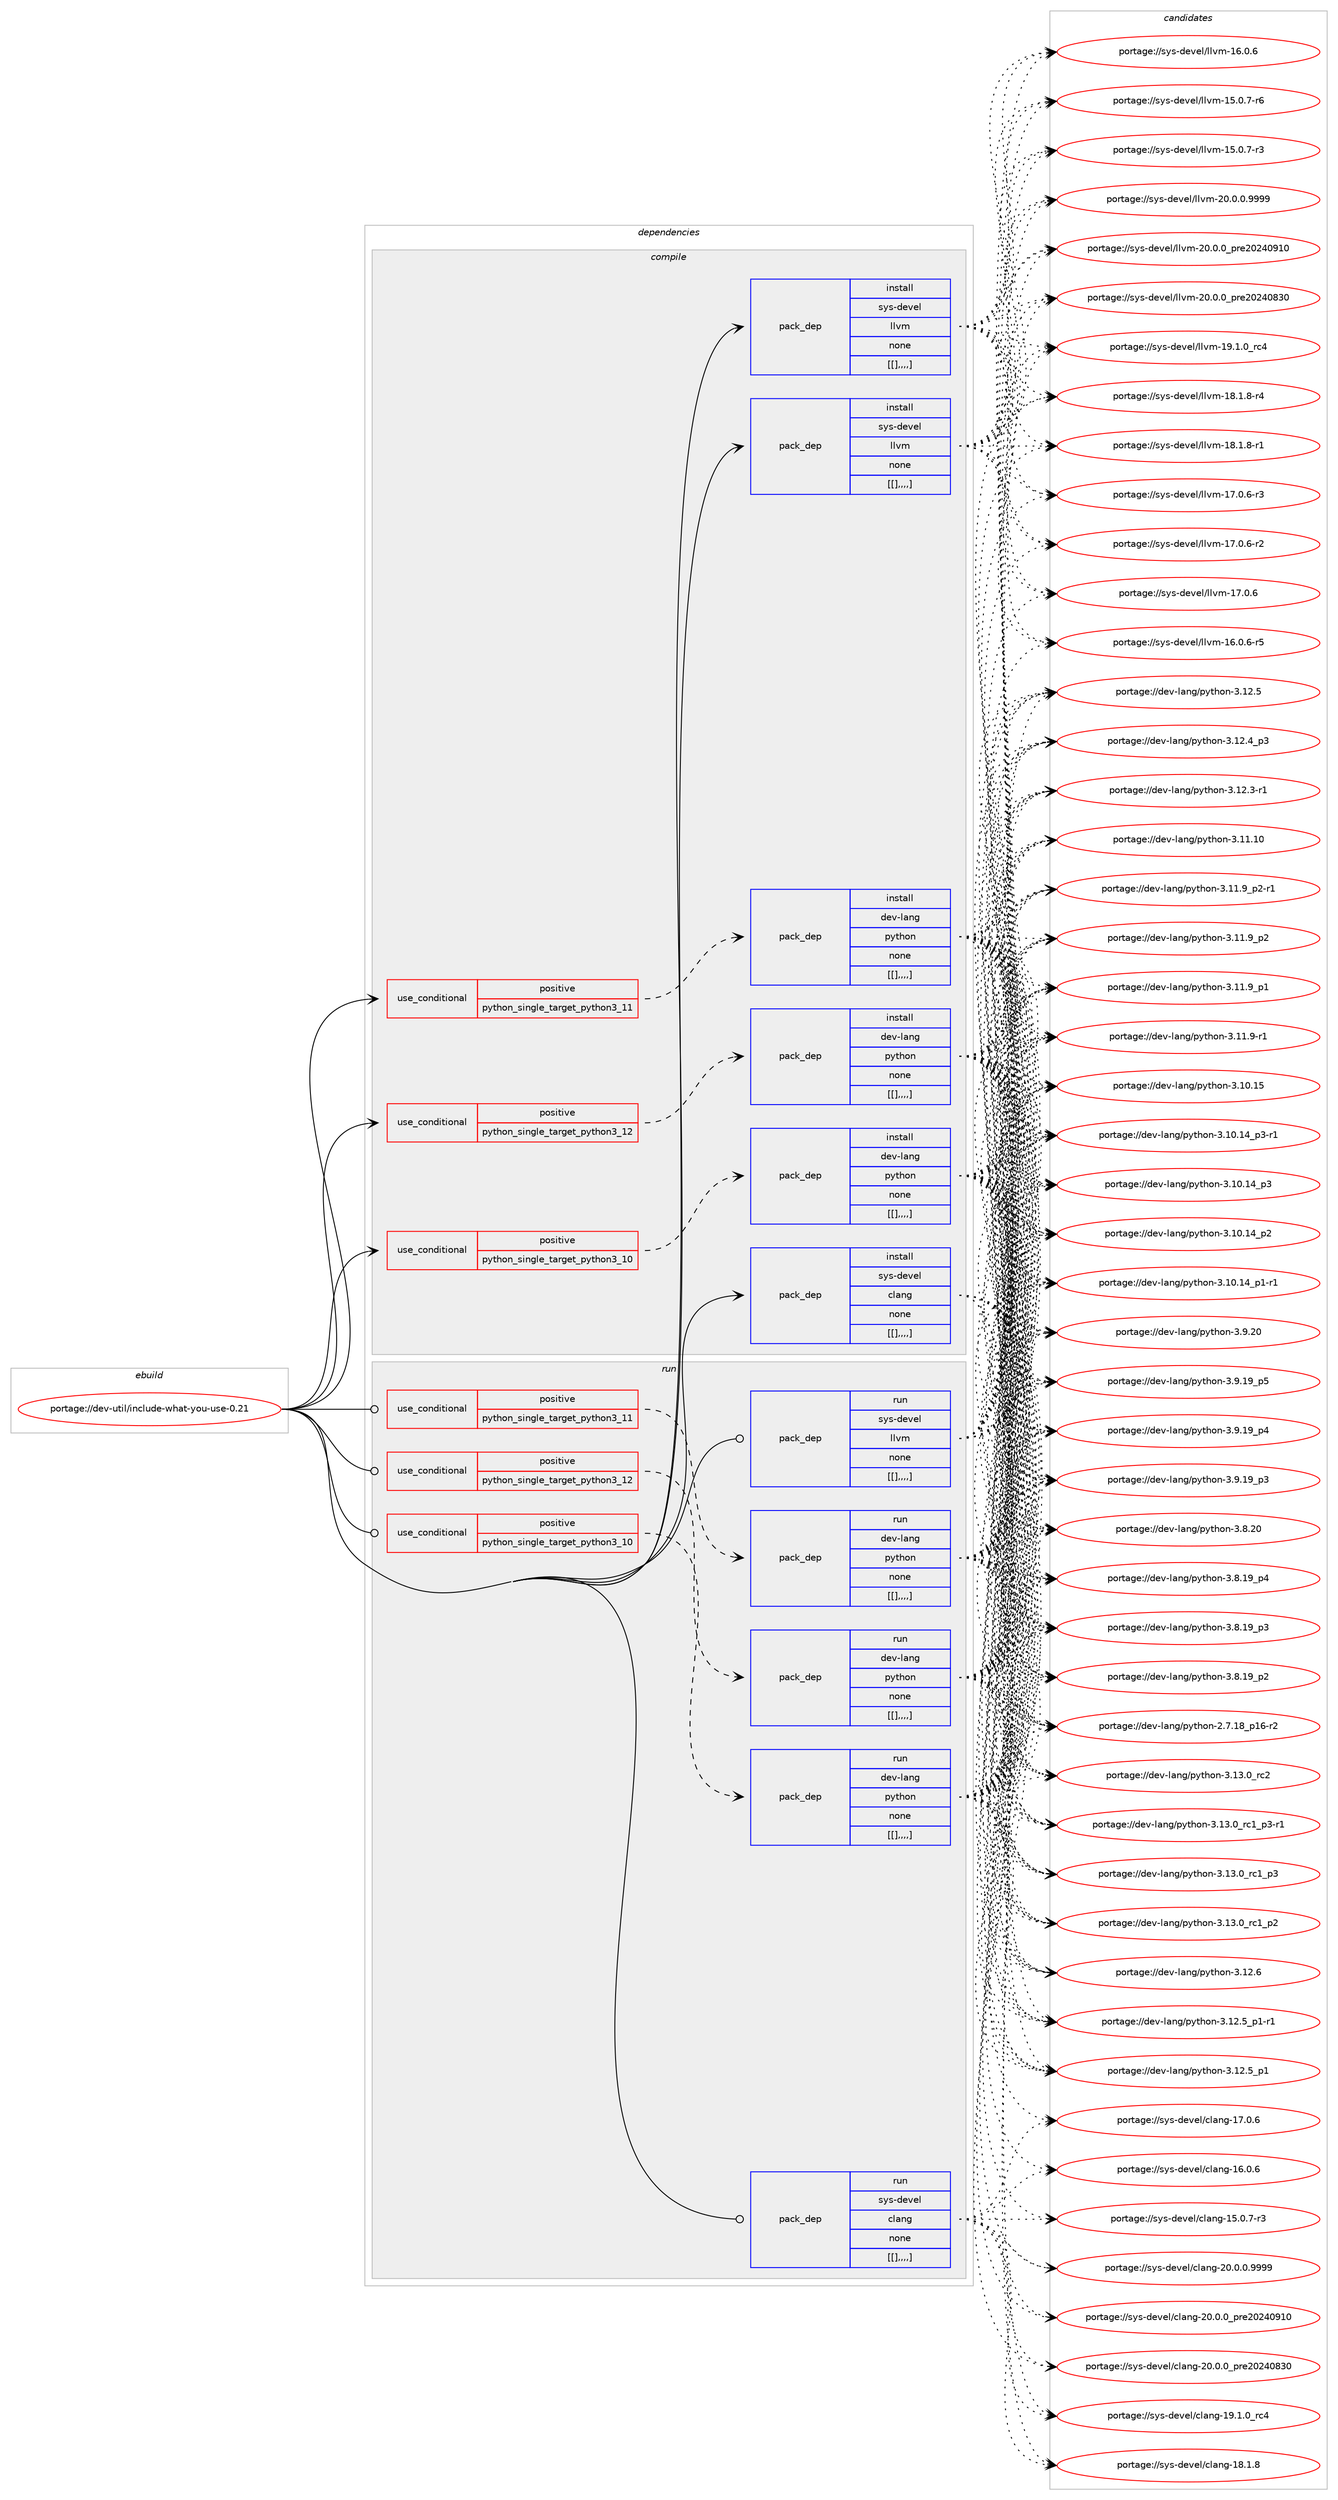 digraph prolog {

# *************
# Graph options
# *************

newrank=true;
concentrate=true;
compound=true;
graph [rankdir=LR,fontname=Helvetica,fontsize=10,ranksep=1.5];#, ranksep=2.5, nodesep=0.2];
edge  [arrowhead=vee];
node  [fontname=Helvetica,fontsize=10];

# **********
# The ebuild
# **********

subgraph cluster_leftcol {
color=gray;
label=<<i>ebuild</i>>;
id [label="portage://dev-util/include-what-you-use-0.21", color=red, width=4, href="../dev-util/include-what-you-use-0.21.svg"];
}

# ****************
# The dependencies
# ****************

subgraph cluster_midcol {
color=gray;
label=<<i>dependencies</i>>;
subgraph cluster_compile {
fillcolor="#eeeeee";
style=filled;
label=<<i>compile</i>>;
subgraph cond62517 {
dependency219277 [label=<<TABLE BORDER="0" CELLBORDER="1" CELLSPACING="0" CELLPADDING="4"><TR><TD ROWSPAN="3" CELLPADDING="10">use_conditional</TD></TR><TR><TD>positive</TD></TR><TR><TD>python_single_target_python3_10</TD></TR></TABLE>>, shape=none, color=red];
subgraph pack155352 {
dependency219278 [label=<<TABLE BORDER="0" CELLBORDER="1" CELLSPACING="0" CELLPADDING="4" WIDTH="220"><TR><TD ROWSPAN="6" CELLPADDING="30">pack_dep</TD></TR><TR><TD WIDTH="110">install</TD></TR><TR><TD>dev-lang</TD></TR><TR><TD>python</TD></TR><TR><TD>none</TD></TR><TR><TD>[[],,,,]</TD></TR></TABLE>>, shape=none, color=blue];
}
dependency219277:e -> dependency219278:w [weight=20,style="dashed",arrowhead="vee"];
}
id:e -> dependency219277:w [weight=20,style="solid",arrowhead="vee"];
subgraph cond62518 {
dependency219279 [label=<<TABLE BORDER="0" CELLBORDER="1" CELLSPACING="0" CELLPADDING="4"><TR><TD ROWSPAN="3" CELLPADDING="10">use_conditional</TD></TR><TR><TD>positive</TD></TR><TR><TD>python_single_target_python3_11</TD></TR></TABLE>>, shape=none, color=red];
subgraph pack155353 {
dependency219280 [label=<<TABLE BORDER="0" CELLBORDER="1" CELLSPACING="0" CELLPADDING="4" WIDTH="220"><TR><TD ROWSPAN="6" CELLPADDING="30">pack_dep</TD></TR><TR><TD WIDTH="110">install</TD></TR><TR><TD>dev-lang</TD></TR><TR><TD>python</TD></TR><TR><TD>none</TD></TR><TR><TD>[[],,,,]</TD></TR></TABLE>>, shape=none, color=blue];
}
dependency219279:e -> dependency219280:w [weight=20,style="dashed",arrowhead="vee"];
}
id:e -> dependency219279:w [weight=20,style="solid",arrowhead="vee"];
subgraph cond62519 {
dependency219281 [label=<<TABLE BORDER="0" CELLBORDER="1" CELLSPACING="0" CELLPADDING="4"><TR><TD ROWSPAN="3" CELLPADDING="10">use_conditional</TD></TR><TR><TD>positive</TD></TR><TR><TD>python_single_target_python3_12</TD></TR></TABLE>>, shape=none, color=red];
subgraph pack155354 {
dependency219282 [label=<<TABLE BORDER="0" CELLBORDER="1" CELLSPACING="0" CELLPADDING="4" WIDTH="220"><TR><TD ROWSPAN="6" CELLPADDING="30">pack_dep</TD></TR><TR><TD WIDTH="110">install</TD></TR><TR><TD>dev-lang</TD></TR><TR><TD>python</TD></TR><TR><TD>none</TD></TR><TR><TD>[[],,,,]</TD></TR></TABLE>>, shape=none, color=blue];
}
dependency219281:e -> dependency219282:w [weight=20,style="dashed",arrowhead="vee"];
}
id:e -> dependency219281:w [weight=20,style="solid",arrowhead="vee"];
subgraph pack155355 {
dependency219283 [label=<<TABLE BORDER="0" CELLBORDER="1" CELLSPACING="0" CELLPADDING="4" WIDTH="220"><TR><TD ROWSPAN="6" CELLPADDING="30">pack_dep</TD></TR><TR><TD WIDTH="110">install</TD></TR><TR><TD>sys-devel</TD></TR><TR><TD>clang</TD></TR><TR><TD>none</TD></TR><TR><TD>[[],,,,]</TD></TR></TABLE>>, shape=none, color=blue];
}
id:e -> dependency219283:w [weight=20,style="solid",arrowhead="vee"];
subgraph pack155356 {
dependency219284 [label=<<TABLE BORDER="0" CELLBORDER="1" CELLSPACING="0" CELLPADDING="4" WIDTH="220"><TR><TD ROWSPAN="6" CELLPADDING="30">pack_dep</TD></TR><TR><TD WIDTH="110">install</TD></TR><TR><TD>sys-devel</TD></TR><TR><TD>llvm</TD></TR><TR><TD>none</TD></TR><TR><TD>[[],,,,]</TD></TR></TABLE>>, shape=none, color=blue];
}
id:e -> dependency219284:w [weight=20,style="solid",arrowhead="vee"];
subgraph pack155357 {
dependency219285 [label=<<TABLE BORDER="0" CELLBORDER="1" CELLSPACING="0" CELLPADDING="4" WIDTH="220"><TR><TD ROWSPAN="6" CELLPADDING="30">pack_dep</TD></TR><TR><TD WIDTH="110">install</TD></TR><TR><TD>sys-devel</TD></TR><TR><TD>llvm</TD></TR><TR><TD>none</TD></TR><TR><TD>[[],,,,]</TD></TR></TABLE>>, shape=none, color=blue];
}
id:e -> dependency219285:w [weight=20,style="solid",arrowhead="vee"];
}
subgraph cluster_compileandrun {
fillcolor="#eeeeee";
style=filled;
label=<<i>compile and run</i>>;
}
subgraph cluster_run {
fillcolor="#eeeeee";
style=filled;
label=<<i>run</i>>;
subgraph cond62520 {
dependency219286 [label=<<TABLE BORDER="0" CELLBORDER="1" CELLSPACING="0" CELLPADDING="4"><TR><TD ROWSPAN="3" CELLPADDING="10">use_conditional</TD></TR><TR><TD>positive</TD></TR><TR><TD>python_single_target_python3_10</TD></TR></TABLE>>, shape=none, color=red];
subgraph pack155358 {
dependency219287 [label=<<TABLE BORDER="0" CELLBORDER="1" CELLSPACING="0" CELLPADDING="4" WIDTH="220"><TR><TD ROWSPAN="6" CELLPADDING="30">pack_dep</TD></TR><TR><TD WIDTH="110">run</TD></TR><TR><TD>dev-lang</TD></TR><TR><TD>python</TD></TR><TR><TD>none</TD></TR><TR><TD>[[],,,,]</TD></TR></TABLE>>, shape=none, color=blue];
}
dependency219286:e -> dependency219287:w [weight=20,style="dashed",arrowhead="vee"];
}
id:e -> dependency219286:w [weight=20,style="solid",arrowhead="odot"];
subgraph cond62521 {
dependency219288 [label=<<TABLE BORDER="0" CELLBORDER="1" CELLSPACING="0" CELLPADDING="4"><TR><TD ROWSPAN="3" CELLPADDING="10">use_conditional</TD></TR><TR><TD>positive</TD></TR><TR><TD>python_single_target_python3_11</TD></TR></TABLE>>, shape=none, color=red];
subgraph pack155359 {
dependency219289 [label=<<TABLE BORDER="0" CELLBORDER="1" CELLSPACING="0" CELLPADDING="4" WIDTH="220"><TR><TD ROWSPAN="6" CELLPADDING="30">pack_dep</TD></TR><TR><TD WIDTH="110">run</TD></TR><TR><TD>dev-lang</TD></TR><TR><TD>python</TD></TR><TR><TD>none</TD></TR><TR><TD>[[],,,,]</TD></TR></TABLE>>, shape=none, color=blue];
}
dependency219288:e -> dependency219289:w [weight=20,style="dashed",arrowhead="vee"];
}
id:e -> dependency219288:w [weight=20,style="solid",arrowhead="odot"];
subgraph cond62522 {
dependency219290 [label=<<TABLE BORDER="0" CELLBORDER="1" CELLSPACING="0" CELLPADDING="4"><TR><TD ROWSPAN="3" CELLPADDING="10">use_conditional</TD></TR><TR><TD>positive</TD></TR><TR><TD>python_single_target_python3_12</TD></TR></TABLE>>, shape=none, color=red];
subgraph pack155360 {
dependency219291 [label=<<TABLE BORDER="0" CELLBORDER="1" CELLSPACING="0" CELLPADDING="4" WIDTH="220"><TR><TD ROWSPAN="6" CELLPADDING="30">pack_dep</TD></TR><TR><TD WIDTH="110">run</TD></TR><TR><TD>dev-lang</TD></TR><TR><TD>python</TD></TR><TR><TD>none</TD></TR><TR><TD>[[],,,,]</TD></TR></TABLE>>, shape=none, color=blue];
}
dependency219290:e -> dependency219291:w [weight=20,style="dashed",arrowhead="vee"];
}
id:e -> dependency219290:w [weight=20,style="solid",arrowhead="odot"];
subgraph pack155361 {
dependency219292 [label=<<TABLE BORDER="0" CELLBORDER="1" CELLSPACING="0" CELLPADDING="4" WIDTH="220"><TR><TD ROWSPAN="6" CELLPADDING="30">pack_dep</TD></TR><TR><TD WIDTH="110">run</TD></TR><TR><TD>sys-devel</TD></TR><TR><TD>clang</TD></TR><TR><TD>none</TD></TR><TR><TD>[[],,,,]</TD></TR></TABLE>>, shape=none, color=blue];
}
id:e -> dependency219292:w [weight=20,style="solid",arrowhead="odot"];
subgraph pack155362 {
dependency219293 [label=<<TABLE BORDER="0" CELLBORDER="1" CELLSPACING="0" CELLPADDING="4" WIDTH="220"><TR><TD ROWSPAN="6" CELLPADDING="30">pack_dep</TD></TR><TR><TD WIDTH="110">run</TD></TR><TR><TD>sys-devel</TD></TR><TR><TD>llvm</TD></TR><TR><TD>none</TD></TR><TR><TD>[[],,,,]</TD></TR></TABLE>>, shape=none, color=blue];
}
id:e -> dependency219293:w [weight=20,style="solid",arrowhead="odot"];
}
}

# **************
# The candidates
# **************

subgraph cluster_choices {
rank=same;
color=gray;
label=<<i>candidates</i>>;

subgraph choice155352 {
color=black;
nodesep=1;
choice10010111845108971101034711212111610411111045514649514648951149950 [label="portage://dev-lang/python-3.13.0_rc2", color=red, width=4,href="../dev-lang/python-3.13.0_rc2.svg"];
choice1001011184510897110103471121211161041111104551464951464895114994995112514511449 [label="portage://dev-lang/python-3.13.0_rc1_p3-r1", color=red, width=4,href="../dev-lang/python-3.13.0_rc1_p3-r1.svg"];
choice100101118451089711010347112121116104111110455146495146489511499499511251 [label="portage://dev-lang/python-3.13.0_rc1_p3", color=red, width=4,href="../dev-lang/python-3.13.0_rc1_p3.svg"];
choice100101118451089711010347112121116104111110455146495146489511499499511250 [label="portage://dev-lang/python-3.13.0_rc1_p2", color=red, width=4,href="../dev-lang/python-3.13.0_rc1_p2.svg"];
choice10010111845108971101034711212111610411111045514649504654 [label="portage://dev-lang/python-3.12.6", color=red, width=4,href="../dev-lang/python-3.12.6.svg"];
choice1001011184510897110103471121211161041111104551464950465395112494511449 [label="portage://dev-lang/python-3.12.5_p1-r1", color=red, width=4,href="../dev-lang/python-3.12.5_p1-r1.svg"];
choice100101118451089711010347112121116104111110455146495046539511249 [label="portage://dev-lang/python-3.12.5_p1", color=red, width=4,href="../dev-lang/python-3.12.5_p1.svg"];
choice10010111845108971101034711212111610411111045514649504653 [label="portage://dev-lang/python-3.12.5", color=red, width=4,href="../dev-lang/python-3.12.5.svg"];
choice100101118451089711010347112121116104111110455146495046529511251 [label="portage://dev-lang/python-3.12.4_p3", color=red, width=4,href="../dev-lang/python-3.12.4_p3.svg"];
choice100101118451089711010347112121116104111110455146495046514511449 [label="portage://dev-lang/python-3.12.3-r1", color=red, width=4,href="../dev-lang/python-3.12.3-r1.svg"];
choice1001011184510897110103471121211161041111104551464949464948 [label="portage://dev-lang/python-3.11.10", color=red, width=4,href="../dev-lang/python-3.11.10.svg"];
choice1001011184510897110103471121211161041111104551464949465795112504511449 [label="portage://dev-lang/python-3.11.9_p2-r1", color=red, width=4,href="../dev-lang/python-3.11.9_p2-r1.svg"];
choice100101118451089711010347112121116104111110455146494946579511250 [label="portage://dev-lang/python-3.11.9_p2", color=red, width=4,href="../dev-lang/python-3.11.9_p2.svg"];
choice100101118451089711010347112121116104111110455146494946579511249 [label="portage://dev-lang/python-3.11.9_p1", color=red, width=4,href="../dev-lang/python-3.11.9_p1.svg"];
choice100101118451089711010347112121116104111110455146494946574511449 [label="portage://dev-lang/python-3.11.9-r1", color=red, width=4,href="../dev-lang/python-3.11.9-r1.svg"];
choice1001011184510897110103471121211161041111104551464948464953 [label="portage://dev-lang/python-3.10.15", color=red, width=4,href="../dev-lang/python-3.10.15.svg"];
choice100101118451089711010347112121116104111110455146494846495295112514511449 [label="portage://dev-lang/python-3.10.14_p3-r1", color=red, width=4,href="../dev-lang/python-3.10.14_p3-r1.svg"];
choice10010111845108971101034711212111610411111045514649484649529511251 [label="portage://dev-lang/python-3.10.14_p3", color=red, width=4,href="../dev-lang/python-3.10.14_p3.svg"];
choice10010111845108971101034711212111610411111045514649484649529511250 [label="portage://dev-lang/python-3.10.14_p2", color=red, width=4,href="../dev-lang/python-3.10.14_p2.svg"];
choice100101118451089711010347112121116104111110455146494846495295112494511449 [label="portage://dev-lang/python-3.10.14_p1-r1", color=red, width=4,href="../dev-lang/python-3.10.14_p1-r1.svg"];
choice10010111845108971101034711212111610411111045514657465048 [label="portage://dev-lang/python-3.9.20", color=red, width=4,href="../dev-lang/python-3.9.20.svg"];
choice100101118451089711010347112121116104111110455146574649579511253 [label="portage://dev-lang/python-3.9.19_p5", color=red, width=4,href="../dev-lang/python-3.9.19_p5.svg"];
choice100101118451089711010347112121116104111110455146574649579511252 [label="portage://dev-lang/python-3.9.19_p4", color=red, width=4,href="../dev-lang/python-3.9.19_p4.svg"];
choice100101118451089711010347112121116104111110455146574649579511251 [label="portage://dev-lang/python-3.9.19_p3", color=red, width=4,href="../dev-lang/python-3.9.19_p3.svg"];
choice10010111845108971101034711212111610411111045514656465048 [label="portage://dev-lang/python-3.8.20", color=red, width=4,href="../dev-lang/python-3.8.20.svg"];
choice100101118451089711010347112121116104111110455146564649579511252 [label="portage://dev-lang/python-3.8.19_p4", color=red, width=4,href="../dev-lang/python-3.8.19_p4.svg"];
choice100101118451089711010347112121116104111110455146564649579511251 [label="portage://dev-lang/python-3.8.19_p3", color=red, width=4,href="../dev-lang/python-3.8.19_p3.svg"];
choice100101118451089711010347112121116104111110455146564649579511250 [label="portage://dev-lang/python-3.8.19_p2", color=red, width=4,href="../dev-lang/python-3.8.19_p2.svg"];
choice100101118451089711010347112121116104111110455046554649569511249544511450 [label="portage://dev-lang/python-2.7.18_p16-r2", color=red, width=4,href="../dev-lang/python-2.7.18_p16-r2.svg"];
dependency219278:e -> choice10010111845108971101034711212111610411111045514649514648951149950:w [style=dotted,weight="100"];
dependency219278:e -> choice1001011184510897110103471121211161041111104551464951464895114994995112514511449:w [style=dotted,weight="100"];
dependency219278:e -> choice100101118451089711010347112121116104111110455146495146489511499499511251:w [style=dotted,weight="100"];
dependency219278:e -> choice100101118451089711010347112121116104111110455146495146489511499499511250:w [style=dotted,weight="100"];
dependency219278:e -> choice10010111845108971101034711212111610411111045514649504654:w [style=dotted,weight="100"];
dependency219278:e -> choice1001011184510897110103471121211161041111104551464950465395112494511449:w [style=dotted,weight="100"];
dependency219278:e -> choice100101118451089711010347112121116104111110455146495046539511249:w [style=dotted,weight="100"];
dependency219278:e -> choice10010111845108971101034711212111610411111045514649504653:w [style=dotted,weight="100"];
dependency219278:e -> choice100101118451089711010347112121116104111110455146495046529511251:w [style=dotted,weight="100"];
dependency219278:e -> choice100101118451089711010347112121116104111110455146495046514511449:w [style=dotted,weight="100"];
dependency219278:e -> choice1001011184510897110103471121211161041111104551464949464948:w [style=dotted,weight="100"];
dependency219278:e -> choice1001011184510897110103471121211161041111104551464949465795112504511449:w [style=dotted,weight="100"];
dependency219278:e -> choice100101118451089711010347112121116104111110455146494946579511250:w [style=dotted,weight="100"];
dependency219278:e -> choice100101118451089711010347112121116104111110455146494946579511249:w [style=dotted,weight="100"];
dependency219278:e -> choice100101118451089711010347112121116104111110455146494946574511449:w [style=dotted,weight="100"];
dependency219278:e -> choice1001011184510897110103471121211161041111104551464948464953:w [style=dotted,weight="100"];
dependency219278:e -> choice100101118451089711010347112121116104111110455146494846495295112514511449:w [style=dotted,weight="100"];
dependency219278:e -> choice10010111845108971101034711212111610411111045514649484649529511251:w [style=dotted,weight="100"];
dependency219278:e -> choice10010111845108971101034711212111610411111045514649484649529511250:w [style=dotted,weight="100"];
dependency219278:e -> choice100101118451089711010347112121116104111110455146494846495295112494511449:w [style=dotted,weight="100"];
dependency219278:e -> choice10010111845108971101034711212111610411111045514657465048:w [style=dotted,weight="100"];
dependency219278:e -> choice100101118451089711010347112121116104111110455146574649579511253:w [style=dotted,weight="100"];
dependency219278:e -> choice100101118451089711010347112121116104111110455146574649579511252:w [style=dotted,weight="100"];
dependency219278:e -> choice100101118451089711010347112121116104111110455146574649579511251:w [style=dotted,weight="100"];
dependency219278:e -> choice10010111845108971101034711212111610411111045514656465048:w [style=dotted,weight="100"];
dependency219278:e -> choice100101118451089711010347112121116104111110455146564649579511252:w [style=dotted,weight="100"];
dependency219278:e -> choice100101118451089711010347112121116104111110455146564649579511251:w [style=dotted,weight="100"];
dependency219278:e -> choice100101118451089711010347112121116104111110455146564649579511250:w [style=dotted,weight="100"];
dependency219278:e -> choice100101118451089711010347112121116104111110455046554649569511249544511450:w [style=dotted,weight="100"];
}
subgraph choice155353 {
color=black;
nodesep=1;
choice10010111845108971101034711212111610411111045514649514648951149950 [label="portage://dev-lang/python-3.13.0_rc2", color=red, width=4,href="../dev-lang/python-3.13.0_rc2.svg"];
choice1001011184510897110103471121211161041111104551464951464895114994995112514511449 [label="portage://dev-lang/python-3.13.0_rc1_p3-r1", color=red, width=4,href="../dev-lang/python-3.13.0_rc1_p3-r1.svg"];
choice100101118451089711010347112121116104111110455146495146489511499499511251 [label="portage://dev-lang/python-3.13.0_rc1_p3", color=red, width=4,href="../dev-lang/python-3.13.0_rc1_p3.svg"];
choice100101118451089711010347112121116104111110455146495146489511499499511250 [label="portage://dev-lang/python-3.13.0_rc1_p2", color=red, width=4,href="../dev-lang/python-3.13.0_rc1_p2.svg"];
choice10010111845108971101034711212111610411111045514649504654 [label="portage://dev-lang/python-3.12.6", color=red, width=4,href="../dev-lang/python-3.12.6.svg"];
choice1001011184510897110103471121211161041111104551464950465395112494511449 [label="portage://dev-lang/python-3.12.5_p1-r1", color=red, width=4,href="../dev-lang/python-3.12.5_p1-r1.svg"];
choice100101118451089711010347112121116104111110455146495046539511249 [label="portage://dev-lang/python-3.12.5_p1", color=red, width=4,href="../dev-lang/python-3.12.5_p1.svg"];
choice10010111845108971101034711212111610411111045514649504653 [label="portage://dev-lang/python-3.12.5", color=red, width=4,href="../dev-lang/python-3.12.5.svg"];
choice100101118451089711010347112121116104111110455146495046529511251 [label="portage://dev-lang/python-3.12.4_p3", color=red, width=4,href="../dev-lang/python-3.12.4_p3.svg"];
choice100101118451089711010347112121116104111110455146495046514511449 [label="portage://dev-lang/python-3.12.3-r1", color=red, width=4,href="../dev-lang/python-3.12.3-r1.svg"];
choice1001011184510897110103471121211161041111104551464949464948 [label="portage://dev-lang/python-3.11.10", color=red, width=4,href="../dev-lang/python-3.11.10.svg"];
choice1001011184510897110103471121211161041111104551464949465795112504511449 [label="portage://dev-lang/python-3.11.9_p2-r1", color=red, width=4,href="../dev-lang/python-3.11.9_p2-r1.svg"];
choice100101118451089711010347112121116104111110455146494946579511250 [label="portage://dev-lang/python-3.11.9_p2", color=red, width=4,href="../dev-lang/python-3.11.9_p2.svg"];
choice100101118451089711010347112121116104111110455146494946579511249 [label="portage://dev-lang/python-3.11.9_p1", color=red, width=4,href="../dev-lang/python-3.11.9_p1.svg"];
choice100101118451089711010347112121116104111110455146494946574511449 [label="portage://dev-lang/python-3.11.9-r1", color=red, width=4,href="../dev-lang/python-3.11.9-r1.svg"];
choice1001011184510897110103471121211161041111104551464948464953 [label="portage://dev-lang/python-3.10.15", color=red, width=4,href="../dev-lang/python-3.10.15.svg"];
choice100101118451089711010347112121116104111110455146494846495295112514511449 [label="portage://dev-lang/python-3.10.14_p3-r1", color=red, width=4,href="../dev-lang/python-3.10.14_p3-r1.svg"];
choice10010111845108971101034711212111610411111045514649484649529511251 [label="portage://dev-lang/python-3.10.14_p3", color=red, width=4,href="../dev-lang/python-3.10.14_p3.svg"];
choice10010111845108971101034711212111610411111045514649484649529511250 [label="portage://dev-lang/python-3.10.14_p2", color=red, width=4,href="../dev-lang/python-3.10.14_p2.svg"];
choice100101118451089711010347112121116104111110455146494846495295112494511449 [label="portage://dev-lang/python-3.10.14_p1-r1", color=red, width=4,href="../dev-lang/python-3.10.14_p1-r1.svg"];
choice10010111845108971101034711212111610411111045514657465048 [label="portage://dev-lang/python-3.9.20", color=red, width=4,href="../dev-lang/python-3.9.20.svg"];
choice100101118451089711010347112121116104111110455146574649579511253 [label="portage://dev-lang/python-3.9.19_p5", color=red, width=4,href="../dev-lang/python-3.9.19_p5.svg"];
choice100101118451089711010347112121116104111110455146574649579511252 [label="portage://dev-lang/python-3.9.19_p4", color=red, width=4,href="../dev-lang/python-3.9.19_p4.svg"];
choice100101118451089711010347112121116104111110455146574649579511251 [label="portage://dev-lang/python-3.9.19_p3", color=red, width=4,href="../dev-lang/python-3.9.19_p3.svg"];
choice10010111845108971101034711212111610411111045514656465048 [label="portage://dev-lang/python-3.8.20", color=red, width=4,href="../dev-lang/python-3.8.20.svg"];
choice100101118451089711010347112121116104111110455146564649579511252 [label="portage://dev-lang/python-3.8.19_p4", color=red, width=4,href="../dev-lang/python-3.8.19_p4.svg"];
choice100101118451089711010347112121116104111110455146564649579511251 [label="portage://dev-lang/python-3.8.19_p3", color=red, width=4,href="../dev-lang/python-3.8.19_p3.svg"];
choice100101118451089711010347112121116104111110455146564649579511250 [label="portage://dev-lang/python-3.8.19_p2", color=red, width=4,href="../dev-lang/python-3.8.19_p2.svg"];
choice100101118451089711010347112121116104111110455046554649569511249544511450 [label="portage://dev-lang/python-2.7.18_p16-r2", color=red, width=4,href="../dev-lang/python-2.7.18_p16-r2.svg"];
dependency219280:e -> choice10010111845108971101034711212111610411111045514649514648951149950:w [style=dotted,weight="100"];
dependency219280:e -> choice1001011184510897110103471121211161041111104551464951464895114994995112514511449:w [style=dotted,weight="100"];
dependency219280:e -> choice100101118451089711010347112121116104111110455146495146489511499499511251:w [style=dotted,weight="100"];
dependency219280:e -> choice100101118451089711010347112121116104111110455146495146489511499499511250:w [style=dotted,weight="100"];
dependency219280:e -> choice10010111845108971101034711212111610411111045514649504654:w [style=dotted,weight="100"];
dependency219280:e -> choice1001011184510897110103471121211161041111104551464950465395112494511449:w [style=dotted,weight="100"];
dependency219280:e -> choice100101118451089711010347112121116104111110455146495046539511249:w [style=dotted,weight="100"];
dependency219280:e -> choice10010111845108971101034711212111610411111045514649504653:w [style=dotted,weight="100"];
dependency219280:e -> choice100101118451089711010347112121116104111110455146495046529511251:w [style=dotted,weight="100"];
dependency219280:e -> choice100101118451089711010347112121116104111110455146495046514511449:w [style=dotted,weight="100"];
dependency219280:e -> choice1001011184510897110103471121211161041111104551464949464948:w [style=dotted,weight="100"];
dependency219280:e -> choice1001011184510897110103471121211161041111104551464949465795112504511449:w [style=dotted,weight="100"];
dependency219280:e -> choice100101118451089711010347112121116104111110455146494946579511250:w [style=dotted,weight="100"];
dependency219280:e -> choice100101118451089711010347112121116104111110455146494946579511249:w [style=dotted,weight="100"];
dependency219280:e -> choice100101118451089711010347112121116104111110455146494946574511449:w [style=dotted,weight="100"];
dependency219280:e -> choice1001011184510897110103471121211161041111104551464948464953:w [style=dotted,weight="100"];
dependency219280:e -> choice100101118451089711010347112121116104111110455146494846495295112514511449:w [style=dotted,weight="100"];
dependency219280:e -> choice10010111845108971101034711212111610411111045514649484649529511251:w [style=dotted,weight="100"];
dependency219280:e -> choice10010111845108971101034711212111610411111045514649484649529511250:w [style=dotted,weight="100"];
dependency219280:e -> choice100101118451089711010347112121116104111110455146494846495295112494511449:w [style=dotted,weight="100"];
dependency219280:e -> choice10010111845108971101034711212111610411111045514657465048:w [style=dotted,weight="100"];
dependency219280:e -> choice100101118451089711010347112121116104111110455146574649579511253:w [style=dotted,weight="100"];
dependency219280:e -> choice100101118451089711010347112121116104111110455146574649579511252:w [style=dotted,weight="100"];
dependency219280:e -> choice100101118451089711010347112121116104111110455146574649579511251:w [style=dotted,weight="100"];
dependency219280:e -> choice10010111845108971101034711212111610411111045514656465048:w [style=dotted,weight="100"];
dependency219280:e -> choice100101118451089711010347112121116104111110455146564649579511252:w [style=dotted,weight="100"];
dependency219280:e -> choice100101118451089711010347112121116104111110455146564649579511251:w [style=dotted,weight="100"];
dependency219280:e -> choice100101118451089711010347112121116104111110455146564649579511250:w [style=dotted,weight="100"];
dependency219280:e -> choice100101118451089711010347112121116104111110455046554649569511249544511450:w [style=dotted,weight="100"];
}
subgraph choice155354 {
color=black;
nodesep=1;
choice10010111845108971101034711212111610411111045514649514648951149950 [label="portage://dev-lang/python-3.13.0_rc2", color=red, width=4,href="../dev-lang/python-3.13.0_rc2.svg"];
choice1001011184510897110103471121211161041111104551464951464895114994995112514511449 [label="portage://dev-lang/python-3.13.0_rc1_p3-r1", color=red, width=4,href="../dev-lang/python-3.13.0_rc1_p3-r1.svg"];
choice100101118451089711010347112121116104111110455146495146489511499499511251 [label="portage://dev-lang/python-3.13.0_rc1_p3", color=red, width=4,href="../dev-lang/python-3.13.0_rc1_p3.svg"];
choice100101118451089711010347112121116104111110455146495146489511499499511250 [label="portage://dev-lang/python-3.13.0_rc1_p2", color=red, width=4,href="../dev-lang/python-3.13.0_rc1_p2.svg"];
choice10010111845108971101034711212111610411111045514649504654 [label="portage://dev-lang/python-3.12.6", color=red, width=4,href="../dev-lang/python-3.12.6.svg"];
choice1001011184510897110103471121211161041111104551464950465395112494511449 [label="portage://dev-lang/python-3.12.5_p1-r1", color=red, width=4,href="../dev-lang/python-3.12.5_p1-r1.svg"];
choice100101118451089711010347112121116104111110455146495046539511249 [label="portage://dev-lang/python-3.12.5_p1", color=red, width=4,href="../dev-lang/python-3.12.5_p1.svg"];
choice10010111845108971101034711212111610411111045514649504653 [label="portage://dev-lang/python-3.12.5", color=red, width=4,href="../dev-lang/python-3.12.5.svg"];
choice100101118451089711010347112121116104111110455146495046529511251 [label="portage://dev-lang/python-3.12.4_p3", color=red, width=4,href="../dev-lang/python-3.12.4_p3.svg"];
choice100101118451089711010347112121116104111110455146495046514511449 [label="portage://dev-lang/python-3.12.3-r1", color=red, width=4,href="../dev-lang/python-3.12.3-r1.svg"];
choice1001011184510897110103471121211161041111104551464949464948 [label="portage://dev-lang/python-3.11.10", color=red, width=4,href="../dev-lang/python-3.11.10.svg"];
choice1001011184510897110103471121211161041111104551464949465795112504511449 [label="portage://dev-lang/python-3.11.9_p2-r1", color=red, width=4,href="../dev-lang/python-3.11.9_p2-r1.svg"];
choice100101118451089711010347112121116104111110455146494946579511250 [label="portage://dev-lang/python-3.11.9_p2", color=red, width=4,href="../dev-lang/python-3.11.9_p2.svg"];
choice100101118451089711010347112121116104111110455146494946579511249 [label="portage://dev-lang/python-3.11.9_p1", color=red, width=4,href="../dev-lang/python-3.11.9_p1.svg"];
choice100101118451089711010347112121116104111110455146494946574511449 [label="portage://dev-lang/python-3.11.9-r1", color=red, width=4,href="../dev-lang/python-3.11.9-r1.svg"];
choice1001011184510897110103471121211161041111104551464948464953 [label="portage://dev-lang/python-3.10.15", color=red, width=4,href="../dev-lang/python-3.10.15.svg"];
choice100101118451089711010347112121116104111110455146494846495295112514511449 [label="portage://dev-lang/python-3.10.14_p3-r1", color=red, width=4,href="../dev-lang/python-3.10.14_p3-r1.svg"];
choice10010111845108971101034711212111610411111045514649484649529511251 [label="portage://dev-lang/python-3.10.14_p3", color=red, width=4,href="../dev-lang/python-3.10.14_p3.svg"];
choice10010111845108971101034711212111610411111045514649484649529511250 [label="portage://dev-lang/python-3.10.14_p2", color=red, width=4,href="../dev-lang/python-3.10.14_p2.svg"];
choice100101118451089711010347112121116104111110455146494846495295112494511449 [label="portage://dev-lang/python-3.10.14_p1-r1", color=red, width=4,href="../dev-lang/python-3.10.14_p1-r1.svg"];
choice10010111845108971101034711212111610411111045514657465048 [label="portage://dev-lang/python-3.9.20", color=red, width=4,href="../dev-lang/python-3.9.20.svg"];
choice100101118451089711010347112121116104111110455146574649579511253 [label="portage://dev-lang/python-3.9.19_p5", color=red, width=4,href="../dev-lang/python-3.9.19_p5.svg"];
choice100101118451089711010347112121116104111110455146574649579511252 [label="portage://dev-lang/python-3.9.19_p4", color=red, width=4,href="../dev-lang/python-3.9.19_p4.svg"];
choice100101118451089711010347112121116104111110455146574649579511251 [label="portage://dev-lang/python-3.9.19_p3", color=red, width=4,href="../dev-lang/python-3.9.19_p3.svg"];
choice10010111845108971101034711212111610411111045514656465048 [label="portage://dev-lang/python-3.8.20", color=red, width=4,href="../dev-lang/python-3.8.20.svg"];
choice100101118451089711010347112121116104111110455146564649579511252 [label="portage://dev-lang/python-3.8.19_p4", color=red, width=4,href="../dev-lang/python-3.8.19_p4.svg"];
choice100101118451089711010347112121116104111110455146564649579511251 [label="portage://dev-lang/python-3.8.19_p3", color=red, width=4,href="../dev-lang/python-3.8.19_p3.svg"];
choice100101118451089711010347112121116104111110455146564649579511250 [label="portage://dev-lang/python-3.8.19_p2", color=red, width=4,href="../dev-lang/python-3.8.19_p2.svg"];
choice100101118451089711010347112121116104111110455046554649569511249544511450 [label="portage://dev-lang/python-2.7.18_p16-r2", color=red, width=4,href="../dev-lang/python-2.7.18_p16-r2.svg"];
dependency219282:e -> choice10010111845108971101034711212111610411111045514649514648951149950:w [style=dotted,weight="100"];
dependency219282:e -> choice1001011184510897110103471121211161041111104551464951464895114994995112514511449:w [style=dotted,weight="100"];
dependency219282:e -> choice100101118451089711010347112121116104111110455146495146489511499499511251:w [style=dotted,weight="100"];
dependency219282:e -> choice100101118451089711010347112121116104111110455146495146489511499499511250:w [style=dotted,weight="100"];
dependency219282:e -> choice10010111845108971101034711212111610411111045514649504654:w [style=dotted,weight="100"];
dependency219282:e -> choice1001011184510897110103471121211161041111104551464950465395112494511449:w [style=dotted,weight="100"];
dependency219282:e -> choice100101118451089711010347112121116104111110455146495046539511249:w [style=dotted,weight="100"];
dependency219282:e -> choice10010111845108971101034711212111610411111045514649504653:w [style=dotted,weight="100"];
dependency219282:e -> choice100101118451089711010347112121116104111110455146495046529511251:w [style=dotted,weight="100"];
dependency219282:e -> choice100101118451089711010347112121116104111110455146495046514511449:w [style=dotted,weight="100"];
dependency219282:e -> choice1001011184510897110103471121211161041111104551464949464948:w [style=dotted,weight="100"];
dependency219282:e -> choice1001011184510897110103471121211161041111104551464949465795112504511449:w [style=dotted,weight="100"];
dependency219282:e -> choice100101118451089711010347112121116104111110455146494946579511250:w [style=dotted,weight="100"];
dependency219282:e -> choice100101118451089711010347112121116104111110455146494946579511249:w [style=dotted,weight="100"];
dependency219282:e -> choice100101118451089711010347112121116104111110455146494946574511449:w [style=dotted,weight="100"];
dependency219282:e -> choice1001011184510897110103471121211161041111104551464948464953:w [style=dotted,weight="100"];
dependency219282:e -> choice100101118451089711010347112121116104111110455146494846495295112514511449:w [style=dotted,weight="100"];
dependency219282:e -> choice10010111845108971101034711212111610411111045514649484649529511251:w [style=dotted,weight="100"];
dependency219282:e -> choice10010111845108971101034711212111610411111045514649484649529511250:w [style=dotted,weight="100"];
dependency219282:e -> choice100101118451089711010347112121116104111110455146494846495295112494511449:w [style=dotted,weight="100"];
dependency219282:e -> choice10010111845108971101034711212111610411111045514657465048:w [style=dotted,weight="100"];
dependency219282:e -> choice100101118451089711010347112121116104111110455146574649579511253:w [style=dotted,weight="100"];
dependency219282:e -> choice100101118451089711010347112121116104111110455146574649579511252:w [style=dotted,weight="100"];
dependency219282:e -> choice100101118451089711010347112121116104111110455146574649579511251:w [style=dotted,weight="100"];
dependency219282:e -> choice10010111845108971101034711212111610411111045514656465048:w [style=dotted,weight="100"];
dependency219282:e -> choice100101118451089711010347112121116104111110455146564649579511252:w [style=dotted,weight="100"];
dependency219282:e -> choice100101118451089711010347112121116104111110455146564649579511251:w [style=dotted,weight="100"];
dependency219282:e -> choice100101118451089711010347112121116104111110455146564649579511250:w [style=dotted,weight="100"];
dependency219282:e -> choice100101118451089711010347112121116104111110455046554649569511249544511450:w [style=dotted,weight="100"];
}
subgraph choice155355 {
color=black;
nodesep=1;
choice11512111545100101118101108479910897110103455048464846484657575757 [label="portage://sys-devel/clang-20.0.0.9999", color=red, width=4,href="../sys-devel/clang-20.0.0.9999.svg"];
choice1151211154510010111810110847991089711010345504846484648951121141015048505248574948 [label="portage://sys-devel/clang-20.0.0_pre20240910", color=red, width=4,href="../sys-devel/clang-20.0.0_pre20240910.svg"];
choice1151211154510010111810110847991089711010345504846484648951121141015048505248565148 [label="portage://sys-devel/clang-20.0.0_pre20240830", color=red, width=4,href="../sys-devel/clang-20.0.0_pre20240830.svg"];
choice1151211154510010111810110847991089711010345495746494648951149952 [label="portage://sys-devel/clang-19.1.0_rc4", color=red, width=4,href="../sys-devel/clang-19.1.0_rc4.svg"];
choice1151211154510010111810110847991089711010345495646494656 [label="portage://sys-devel/clang-18.1.8", color=red, width=4,href="../sys-devel/clang-18.1.8.svg"];
choice1151211154510010111810110847991089711010345495546484654 [label="portage://sys-devel/clang-17.0.6", color=red, width=4,href="../sys-devel/clang-17.0.6.svg"];
choice1151211154510010111810110847991089711010345495446484654 [label="portage://sys-devel/clang-16.0.6", color=red, width=4,href="../sys-devel/clang-16.0.6.svg"];
choice11512111545100101118101108479910897110103454953464846554511451 [label="portage://sys-devel/clang-15.0.7-r3", color=red, width=4,href="../sys-devel/clang-15.0.7-r3.svg"];
dependency219283:e -> choice11512111545100101118101108479910897110103455048464846484657575757:w [style=dotted,weight="100"];
dependency219283:e -> choice1151211154510010111810110847991089711010345504846484648951121141015048505248574948:w [style=dotted,weight="100"];
dependency219283:e -> choice1151211154510010111810110847991089711010345504846484648951121141015048505248565148:w [style=dotted,weight="100"];
dependency219283:e -> choice1151211154510010111810110847991089711010345495746494648951149952:w [style=dotted,weight="100"];
dependency219283:e -> choice1151211154510010111810110847991089711010345495646494656:w [style=dotted,weight="100"];
dependency219283:e -> choice1151211154510010111810110847991089711010345495546484654:w [style=dotted,weight="100"];
dependency219283:e -> choice1151211154510010111810110847991089711010345495446484654:w [style=dotted,weight="100"];
dependency219283:e -> choice11512111545100101118101108479910897110103454953464846554511451:w [style=dotted,weight="100"];
}
subgraph choice155356 {
color=black;
nodesep=1;
choice1151211154510010111810110847108108118109455048464846484657575757 [label="portage://sys-devel/llvm-20.0.0.9999", color=red, width=4,href="../sys-devel/llvm-20.0.0.9999.svg"];
choice115121115451001011181011084710810811810945504846484648951121141015048505248574948 [label="portage://sys-devel/llvm-20.0.0_pre20240910", color=red, width=4,href="../sys-devel/llvm-20.0.0_pre20240910.svg"];
choice115121115451001011181011084710810811810945504846484648951121141015048505248565148 [label="portage://sys-devel/llvm-20.0.0_pre20240830", color=red, width=4,href="../sys-devel/llvm-20.0.0_pre20240830.svg"];
choice115121115451001011181011084710810811810945495746494648951149952 [label="portage://sys-devel/llvm-19.1.0_rc4", color=red, width=4,href="../sys-devel/llvm-19.1.0_rc4.svg"];
choice1151211154510010111810110847108108118109454956464946564511452 [label="portage://sys-devel/llvm-18.1.8-r4", color=red, width=4,href="../sys-devel/llvm-18.1.8-r4.svg"];
choice1151211154510010111810110847108108118109454956464946564511449 [label="portage://sys-devel/llvm-18.1.8-r1", color=red, width=4,href="../sys-devel/llvm-18.1.8-r1.svg"];
choice1151211154510010111810110847108108118109454955464846544511451 [label="portage://sys-devel/llvm-17.0.6-r3", color=red, width=4,href="../sys-devel/llvm-17.0.6-r3.svg"];
choice1151211154510010111810110847108108118109454955464846544511450 [label="portage://sys-devel/llvm-17.0.6-r2", color=red, width=4,href="../sys-devel/llvm-17.0.6-r2.svg"];
choice115121115451001011181011084710810811810945495546484654 [label="portage://sys-devel/llvm-17.0.6", color=red, width=4,href="../sys-devel/llvm-17.0.6.svg"];
choice1151211154510010111810110847108108118109454954464846544511453 [label="portage://sys-devel/llvm-16.0.6-r5", color=red, width=4,href="../sys-devel/llvm-16.0.6-r5.svg"];
choice115121115451001011181011084710810811810945495446484654 [label="portage://sys-devel/llvm-16.0.6", color=red, width=4,href="../sys-devel/llvm-16.0.6.svg"];
choice1151211154510010111810110847108108118109454953464846554511454 [label="portage://sys-devel/llvm-15.0.7-r6", color=red, width=4,href="../sys-devel/llvm-15.0.7-r6.svg"];
choice1151211154510010111810110847108108118109454953464846554511451 [label="portage://sys-devel/llvm-15.0.7-r3", color=red, width=4,href="../sys-devel/llvm-15.0.7-r3.svg"];
dependency219284:e -> choice1151211154510010111810110847108108118109455048464846484657575757:w [style=dotted,weight="100"];
dependency219284:e -> choice115121115451001011181011084710810811810945504846484648951121141015048505248574948:w [style=dotted,weight="100"];
dependency219284:e -> choice115121115451001011181011084710810811810945504846484648951121141015048505248565148:w [style=dotted,weight="100"];
dependency219284:e -> choice115121115451001011181011084710810811810945495746494648951149952:w [style=dotted,weight="100"];
dependency219284:e -> choice1151211154510010111810110847108108118109454956464946564511452:w [style=dotted,weight="100"];
dependency219284:e -> choice1151211154510010111810110847108108118109454956464946564511449:w [style=dotted,weight="100"];
dependency219284:e -> choice1151211154510010111810110847108108118109454955464846544511451:w [style=dotted,weight="100"];
dependency219284:e -> choice1151211154510010111810110847108108118109454955464846544511450:w [style=dotted,weight="100"];
dependency219284:e -> choice115121115451001011181011084710810811810945495546484654:w [style=dotted,weight="100"];
dependency219284:e -> choice1151211154510010111810110847108108118109454954464846544511453:w [style=dotted,weight="100"];
dependency219284:e -> choice115121115451001011181011084710810811810945495446484654:w [style=dotted,weight="100"];
dependency219284:e -> choice1151211154510010111810110847108108118109454953464846554511454:w [style=dotted,weight="100"];
dependency219284:e -> choice1151211154510010111810110847108108118109454953464846554511451:w [style=dotted,weight="100"];
}
subgraph choice155357 {
color=black;
nodesep=1;
choice1151211154510010111810110847108108118109455048464846484657575757 [label="portage://sys-devel/llvm-20.0.0.9999", color=red, width=4,href="../sys-devel/llvm-20.0.0.9999.svg"];
choice115121115451001011181011084710810811810945504846484648951121141015048505248574948 [label="portage://sys-devel/llvm-20.0.0_pre20240910", color=red, width=4,href="../sys-devel/llvm-20.0.0_pre20240910.svg"];
choice115121115451001011181011084710810811810945504846484648951121141015048505248565148 [label="portage://sys-devel/llvm-20.0.0_pre20240830", color=red, width=4,href="../sys-devel/llvm-20.0.0_pre20240830.svg"];
choice115121115451001011181011084710810811810945495746494648951149952 [label="portage://sys-devel/llvm-19.1.0_rc4", color=red, width=4,href="../sys-devel/llvm-19.1.0_rc4.svg"];
choice1151211154510010111810110847108108118109454956464946564511452 [label="portage://sys-devel/llvm-18.1.8-r4", color=red, width=4,href="../sys-devel/llvm-18.1.8-r4.svg"];
choice1151211154510010111810110847108108118109454956464946564511449 [label="portage://sys-devel/llvm-18.1.8-r1", color=red, width=4,href="../sys-devel/llvm-18.1.8-r1.svg"];
choice1151211154510010111810110847108108118109454955464846544511451 [label="portage://sys-devel/llvm-17.0.6-r3", color=red, width=4,href="../sys-devel/llvm-17.0.6-r3.svg"];
choice1151211154510010111810110847108108118109454955464846544511450 [label="portage://sys-devel/llvm-17.0.6-r2", color=red, width=4,href="../sys-devel/llvm-17.0.6-r2.svg"];
choice115121115451001011181011084710810811810945495546484654 [label="portage://sys-devel/llvm-17.0.6", color=red, width=4,href="../sys-devel/llvm-17.0.6.svg"];
choice1151211154510010111810110847108108118109454954464846544511453 [label="portage://sys-devel/llvm-16.0.6-r5", color=red, width=4,href="../sys-devel/llvm-16.0.6-r5.svg"];
choice115121115451001011181011084710810811810945495446484654 [label="portage://sys-devel/llvm-16.0.6", color=red, width=4,href="../sys-devel/llvm-16.0.6.svg"];
choice1151211154510010111810110847108108118109454953464846554511454 [label="portage://sys-devel/llvm-15.0.7-r6", color=red, width=4,href="../sys-devel/llvm-15.0.7-r6.svg"];
choice1151211154510010111810110847108108118109454953464846554511451 [label="portage://sys-devel/llvm-15.0.7-r3", color=red, width=4,href="../sys-devel/llvm-15.0.7-r3.svg"];
dependency219285:e -> choice1151211154510010111810110847108108118109455048464846484657575757:w [style=dotted,weight="100"];
dependency219285:e -> choice115121115451001011181011084710810811810945504846484648951121141015048505248574948:w [style=dotted,weight="100"];
dependency219285:e -> choice115121115451001011181011084710810811810945504846484648951121141015048505248565148:w [style=dotted,weight="100"];
dependency219285:e -> choice115121115451001011181011084710810811810945495746494648951149952:w [style=dotted,weight="100"];
dependency219285:e -> choice1151211154510010111810110847108108118109454956464946564511452:w [style=dotted,weight="100"];
dependency219285:e -> choice1151211154510010111810110847108108118109454956464946564511449:w [style=dotted,weight="100"];
dependency219285:e -> choice1151211154510010111810110847108108118109454955464846544511451:w [style=dotted,weight="100"];
dependency219285:e -> choice1151211154510010111810110847108108118109454955464846544511450:w [style=dotted,weight="100"];
dependency219285:e -> choice115121115451001011181011084710810811810945495546484654:w [style=dotted,weight="100"];
dependency219285:e -> choice1151211154510010111810110847108108118109454954464846544511453:w [style=dotted,weight="100"];
dependency219285:e -> choice115121115451001011181011084710810811810945495446484654:w [style=dotted,weight="100"];
dependency219285:e -> choice1151211154510010111810110847108108118109454953464846554511454:w [style=dotted,weight="100"];
dependency219285:e -> choice1151211154510010111810110847108108118109454953464846554511451:w [style=dotted,weight="100"];
}
subgraph choice155358 {
color=black;
nodesep=1;
choice10010111845108971101034711212111610411111045514649514648951149950 [label="portage://dev-lang/python-3.13.0_rc2", color=red, width=4,href="../dev-lang/python-3.13.0_rc2.svg"];
choice1001011184510897110103471121211161041111104551464951464895114994995112514511449 [label="portage://dev-lang/python-3.13.0_rc1_p3-r1", color=red, width=4,href="../dev-lang/python-3.13.0_rc1_p3-r1.svg"];
choice100101118451089711010347112121116104111110455146495146489511499499511251 [label="portage://dev-lang/python-3.13.0_rc1_p3", color=red, width=4,href="../dev-lang/python-3.13.0_rc1_p3.svg"];
choice100101118451089711010347112121116104111110455146495146489511499499511250 [label="portage://dev-lang/python-3.13.0_rc1_p2", color=red, width=4,href="../dev-lang/python-3.13.0_rc1_p2.svg"];
choice10010111845108971101034711212111610411111045514649504654 [label="portage://dev-lang/python-3.12.6", color=red, width=4,href="../dev-lang/python-3.12.6.svg"];
choice1001011184510897110103471121211161041111104551464950465395112494511449 [label="portage://dev-lang/python-3.12.5_p1-r1", color=red, width=4,href="../dev-lang/python-3.12.5_p1-r1.svg"];
choice100101118451089711010347112121116104111110455146495046539511249 [label="portage://dev-lang/python-3.12.5_p1", color=red, width=4,href="../dev-lang/python-3.12.5_p1.svg"];
choice10010111845108971101034711212111610411111045514649504653 [label="portage://dev-lang/python-3.12.5", color=red, width=4,href="../dev-lang/python-3.12.5.svg"];
choice100101118451089711010347112121116104111110455146495046529511251 [label="portage://dev-lang/python-3.12.4_p3", color=red, width=4,href="../dev-lang/python-3.12.4_p3.svg"];
choice100101118451089711010347112121116104111110455146495046514511449 [label="portage://dev-lang/python-3.12.3-r1", color=red, width=4,href="../dev-lang/python-3.12.3-r1.svg"];
choice1001011184510897110103471121211161041111104551464949464948 [label="portage://dev-lang/python-3.11.10", color=red, width=4,href="../dev-lang/python-3.11.10.svg"];
choice1001011184510897110103471121211161041111104551464949465795112504511449 [label="portage://dev-lang/python-3.11.9_p2-r1", color=red, width=4,href="../dev-lang/python-3.11.9_p2-r1.svg"];
choice100101118451089711010347112121116104111110455146494946579511250 [label="portage://dev-lang/python-3.11.9_p2", color=red, width=4,href="../dev-lang/python-3.11.9_p2.svg"];
choice100101118451089711010347112121116104111110455146494946579511249 [label="portage://dev-lang/python-3.11.9_p1", color=red, width=4,href="../dev-lang/python-3.11.9_p1.svg"];
choice100101118451089711010347112121116104111110455146494946574511449 [label="portage://dev-lang/python-3.11.9-r1", color=red, width=4,href="../dev-lang/python-3.11.9-r1.svg"];
choice1001011184510897110103471121211161041111104551464948464953 [label="portage://dev-lang/python-3.10.15", color=red, width=4,href="../dev-lang/python-3.10.15.svg"];
choice100101118451089711010347112121116104111110455146494846495295112514511449 [label="portage://dev-lang/python-3.10.14_p3-r1", color=red, width=4,href="../dev-lang/python-3.10.14_p3-r1.svg"];
choice10010111845108971101034711212111610411111045514649484649529511251 [label="portage://dev-lang/python-3.10.14_p3", color=red, width=4,href="../dev-lang/python-3.10.14_p3.svg"];
choice10010111845108971101034711212111610411111045514649484649529511250 [label="portage://dev-lang/python-3.10.14_p2", color=red, width=4,href="../dev-lang/python-3.10.14_p2.svg"];
choice100101118451089711010347112121116104111110455146494846495295112494511449 [label="portage://dev-lang/python-3.10.14_p1-r1", color=red, width=4,href="../dev-lang/python-3.10.14_p1-r1.svg"];
choice10010111845108971101034711212111610411111045514657465048 [label="portage://dev-lang/python-3.9.20", color=red, width=4,href="../dev-lang/python-3.9.20.svg"];
choice100101118451089711010347112121116104111110455146574649579511253 [label="portage://dev-lang/python-3.9.19_p5", color=red, width=4,href="../dev-lang/python-3.9.19_p5.svg"];
choice100101118451089711010347112121116104111110455146574649579511252 [label="portage://dev-lang/python-3.9.19_p4", color=red, width=4,href="../dev-lang/python-3.9.19_p4.svg"];
choice100101118451089711010347112121116104111110455146574649579511251 [label="portage://dev-lang/python-3.9.19_p3", color=red, width=4,href="../dev-lang/python-3.9.19_p3.svg"];
choice10010111845108971101034711212111610411111045514656465048 [label="portage://dev-lang/python-3.8.20", color=red, width=4,href="../dev-lang/python-3.8.20.svg"];
choice100101118451089711010347112121116104111110455146564649579511252 [label="portage://dev-lang/python-3.8.19_p4", color=red, width=4,href="../dev-lang/python-3.8.19_p4.svg"];
choice100101118451089711010347112121116104111110455146564649579511251 [label="portage://dev-lang/python-3.8.19_p3", color=red, width=4,href="../dev-lang/python-3.8.19_p3.svg"];
choice100101118451089711010347112121116104111110455146564649579511250 [label="portage://dev-lang/python-3.8.19_p2", color=red, width=4,href="../dev-lang/python-3.8.19_p2.svg"];
choice100101118451089711010347112121116104111110455046554649569511249544511450 [label="portage://dev-lang/python-2.7.18_p16-r2", color=red, width=4,href="../dev-lang/python-2.7.18_p16-r2.svg"];
dependency219287:e -> choice10010111845108971101034711212111610411111045514649514648951149950:w [style=dotted,weight="100"];
dependency219287:e -> choice1001011184510897110103471121211161041111104551464951464895114994995112514511449:w [style=dotted,weight="100"];
dependency219287:e -> choice100101118451089711010347112121116104111110455146495146489511499499511251:w [style=dotted,weight="100"];
dependency219287:e -> choice100101118451089711010347112121116104111110455146495146489511499499511250:w [style=dotted,weight="100"];
dependency219287:e -> choice10010111845108971101034711212111610411111045514649504654:w [style=dotted,weight="100"];
dependency219287:e -> choice1001011184510897110103471121211161041111104551464950465395112494511449:w [style=dotted,weight="100"];
dependency219287:e -> choice100101118451089711010347112121116104111110455146495046539511249:w [style=dotted,weight="100"];
dependency219287:e -> choice10010111845108971101034711212111610411111045514649504653:w [style=dotted,weight="100"];
dependency219287:e -> choice100101118451089711010347112121116104111110455146495046529511251:w [style=dotted,weight="100"];
dependency219287:e -> choice100101118451089711010347112121116104111110455146495046514511449:w [style=dotted,weight="100"];
dependency219287:e -> choice1001011184510897110103471121211161041111104551464949464948:w [style=dotted,weight="100"];
dependency219287:e -> choice1001011184510897110103471121211161041111104551464949465795112504511449:w [style=dotted,weight="100"];
dependency219287:e -> choice100101118451089711010347112121116104111110455146494946579511250:w [style=dotted,weight="100"];
dependency219287:e -> choice100101118451089711010347112121116104111110455146494946579511249:w [style=dotted,weight="100"];
dependency219287:e -> choice100101118451089711010347112121116104111110455146494946574511449:w [style=dotted,weight="100"];
dependency219287:e -> choice1001011184510897110103471121211161041111104551464948464953:w [style=dotted,weight="100"];
dependency219287:e -> choice100101118451089711010347112121116104111110455146494846495295112514511449:w [style=dotted,weight="100"];
dependency219287:e -> choice10010111845108971101034711212111610411111045514649484649529511251:w [style=dotted,weight="100"];
dependency219287:e -> choice10010111845108971101034711212111610411111045514649484649529511250:w [style=dotted,weight="100"];
dependency219287:e -> choice100101118451089711010347112121116104111110455146494846495295112494511449:w [style=dotted,weight="100"];
dependency219287:e -> choice10010111845108971101034711212111610411111045514657465048:w [style=dotted,weight="100"];
dependency219287:e -> choice100101118451089711010347112121116104111110455146574649579511253:w [style=dotted,weight="100"];
dependency219287:e -> choice100101118451089711010347112121116104111110455146574649579511252:w [style=dotted,weight="100"];
dependency219287:e -> choice100101118451089711010347112121116104111110455146574649579511251:w [style=dotted,weight="100"];
dependency219287:e -> choice10010111845108971101034711212111610411111045514656465048:w [style=dotted,weight="100"];
dependency219287:e -> choice100101118451089711010347112121116104111110455146564649579511252:w [style=dotted,weight="100"];
dependency219287:e -> choice100101118451089711010347112121116104111110455146564649579511251:w [style=dotted,weight="100"];
dependency219287:e -> choice100101118451089711010347112121116104111110455146564649579511250:w [style=dotted,weight="100"];
dependency219287:e -> choice100101118451089711010347112121116104111110455046554649569511249544511450:w [style=dotted,weight="100"];
}
subgraph choice155359 {
color=black;
nodesep=1;
choice10010111845108971101034711212111610411111045514649514648951149950 [label="portage://dev-lang/python-3.13.0_rc2", color=red, width=4,href="../dev-lang/python-3.13.0_rc2.svg"];
choice1001011184510897110103471121211161041111104551464951464895114994995112514511449 [label="portage://dev-lang/python-3.13.0_rc1_p3-r1", color=red, width=4,href="../dev-lang/python-3.13.0_rc1_p3-r1.svg"];
choice100101118451089711010347112121116104111110455146495146489511499499511251 [label="portage://dev-lang/python-3.13.0_rc1_p3", color=red, width=4,href="../dev-lang/python-3.13.0_rc1_p3.svg"];
choice100101118451089711010347112121116104111110455146495146489511499499511250 [label="portage://dev-lang/python-3.13.0_rc1_p2", color=red, width=4,href="../dev-lang/python-3.13.0_rc1_p2.svg"];
choice10010111845108971101034711212111610411111045514649504654 [label="portage://dev-lang/python-3.12.6", color=red, width=4,href="../dev-lang/python-3.12.6.svg"];
choice1001011184510897110103471121211161041111104551464950465395112494511449 [label="portage://dev-lang/python-3.12.5_p1-r1", color=red, width=4,href="../dev-lang/python-3.12.5_p1-r1.svg"];
choice100101118451089711010347112121116104111110455146495046539511249 [label="portage://dev-lang/python-3.12.5_p1", color=red, width=4,href="../dev-lang/python-3.12.5_p1.svg"];
choice10010111845108971101034711212111610411111045514649504653 [label="portage://dev-lang/python-3.12.5", color=red, width=4,href="../dev-lang/python-3.12.5.svg"];
choice100101118451089711010347112121116104111110455146495046529511251 [label="portage://dev-lang/python-3.12.4_p3", color=red, width=4,href="../dev-lang/python-3.12.4_p3.svg"];
choice100101118451089711010347112121116104111110455146495046514511449 [label="portage://dev-lang/python-3.12.3-r1", color=red, width=4,href="../dev-lang/python-3.12.3-r1.svg"];
choice1001011184510897110103471121211161041111104551464949464948 [label="portage://dev-lang/python-3.11.10", color=red, width=4,href="../dev-lang/python-3.11.10.svg"];
choice1001011184510897110103471121211161041111104551464949465795112504511449 [label="portage://dev-lang/python-3.11.9_p2-r1", color=red, width=4,href="../dev-lang/python-3.11.9_p2-r1.svg"];
choice100101118451089711010347112121116104111110455146494946579511250 [label="portage://dev-lang/python-3.11.9_p2", color=red, width=4,href="../dev-lang/python-3.11.9_p2.svg"];
choice100101118451089711010347112121116104111110455146494946579511249 [label="portage://dev-lang/python-3.11.9_p1", color=red, width=4,href="../dev-lang/python-3.11.9_p1.svg"];
choice100101118451089711010347112121116104111110455146494946574511449 [label="portage://dev-lang/python-3.11.9-r1", color=red, width=4,href="../dev-lang/python-3.11.9-r1.svg"];
choice1001011184510897110103471121211161041111104551464948464953 [label="portage://dev-lang/python-3.10.15", color=red, width=4,href="../dev-lang/python-3.10.15.svg"];
choice100101118451089711010347112121116104111110455146494846495295112514511449 [label="portage://dev-lang/python-3.10.14_p3-r1", color=red, width=4,href="../dev-lang/python-3.10.14_p3-r1.svg"];
choice10010111845108971101034711212111610411111045514649484649529511251 [label="portage://dev-lang/python-3.10.14_p3", color=red, width=4,href="../dev-lang/python-3.10.14_p3.svg"];
choice10010111845108971101034711212111610411111045514649484649529511250 [label="portage://dev-lang/python-3.10.14_p2", color=red, width=4,href="../dev-lang/python-3.10.14_p2.svg"];
choice100101118451089711010347112121116104111110455146494846495295112494511449 [label="portage://dev-lang/python-3.10.14_p1-r1", color=red, width=4,href="../dev-lang/python-3.10.14_p1-r1.svg"];
choice10010111845108971101034711212111610411111045514657465048 [label="portage://dev-lang/python-3.9.20", color=red, width=4,href="../dev-lang/python-3.9.20.svg"];
choice100101118451089711010347112121116104111110455146574649579511253 [label="portage://dev-lang/python-3.9.19_p5", color=red, width=4,href="../dev-lang/python-3.9.19_p5.svg"];
choice100101118451089711010347112121116104111110455146574649579511252 [label="portage://dev-lang/python-3.9.19_p4", color=red, width=4,href="../dev-lang/python-3.9.19_p4.svg"];
choice100101118451089711010347112121116104111110455146574649579511251 [label="portage://dev-lang/python-3.9.19_p3", color=red, width=4,href="../dev-lang/python-3.9.19_p3.svg"];
choice10010111845108971101034711212111610411111045514656465048 [label="portage://dev-lang/python-3.8.20", color=red, width=4,href="../dev-lang/python-3.8.20.svg"];
choice100101118451089711010347112121116104111110455146564649579511252 [label="portage://dev-lang/python-3.8.19_p4", color=red, width=4,href="../dev-lang/python-3.8.19_p4.svg"];
choice100101118451089711010347112121116104111110455146564649579511251 [label="portage://dev-lang/python-3.8.19_p3", color=red, width=4,href="../dev-lang/python-3.8.19_p3.svg"];
choice100101118451089711010347112121116104111110455146564649579511250 [label="portage://dev-lang/python-3.8.19_p2", color=red, width=4,href="../dev-lang/python-3.8.19_p2.svg"];
choice100101118451089711010347112121116104111110455046554649569511249544511450 [label="portage://dev-lang/python-2.7.18_p16-r2", color=red, width=4,href="../dev-lang/python-2.7.18_p16-r2.svg"];
dependency219289:e -> choice10010111845108971101034711212111610411111045514649514648951149950:w [style=dotted,weight="100"];
dependency219289:e -> choice1001011184510897110103471121211161041111104551464951464895114994995112514511449:w [style=dotted,weight="100"];
dependency219289:e -> choice100101118451089711010347112121116104111110455146495146489511499499511251:w [style=dotted,weight="100"];
dependency219289:e -> choice100101118451089711010347112121116104111110455146495146489511499499511250:w [style=dotted,weight="100"];
dependency219289:e -> choice10010111845108971101034711212111610411111045514649504654:w [style=dotted,weight="100"];
dependency219289:e -> choice1001011184510897110103471121211161041111104551464950465395112494511449:w [style=dotted,weight="100"];
dependency219289:e -> choice100101118451089711010347112121116104111110455146495046539511249:w [style=dotted,weight="100"];
dependency219289:e -> choice10010111845108971101034711212111610411111045514649504653:w [style=dotted,weight="100"];
dependency219289:e -> choice100101118451089711010347112121116104111110455146495046529511251:w [style=dotted,weight="100"];
dependency219289:e -> choice100101118451089711010347112121116104111110455146495046514511449:w [style=dotted,weight="100"];
dependency219289:e -> choice1001011184510897110103471121211161041111104551464949464948:w [style=dotted,weight="100"];
dependency219289:e -> choice1001011184510897110103471121211161041111104551464949465795112504511449:w [style=dotted,weight="100"];
dependency219289:e -> choice100101118451089711010347112121116104111110455146494946579511250:w [style=dotted,weight="100"];
dependency219289:e -> choice100101118451089711010347112121116104111110455146494946579511249:w [style=dotted,weight="100"];
dependency219289:e -> choice100101118451089711010347112121116104111110455146494946574511449:w [style=dotted,weight="100"];
dependency219289:e -> choice1001011184510897110103471121211161041111104551464948464953:w [style=dotted,weight="100"];
dependency219289:e -> choice100101118451089711010347112121116104111110455146494846495295112514511449:w [style=dotted,weight="100"];
dependency219289:e -> choice10010111845108971101034711212111610411111045514649484649529511251:w [style=dotted,weight="100"];
dependency219289:e -> choice10010111845108971101034711212111610411111045514649484649529511250:w [style=dotted,weight="100"];
dependency219289:e -> choice100101118451089711010347112121116104111110455146494846495295112494511449:w [style=dotted,weight="100"];
dependency219289:e -> choice10010111845108971101034711212111610411111045514657465048:w [style=dotted,weight="100"];
dependency219289:e -> choice100101118451089711010347112121116104111110455146574649579511253:w [style=dotted,weight="100"];
dependency219289:e -> choice100101118451089711010347112121116104111110455146574649579511252:w [style=dotted,weight="100"];
dependency219289:e -> choice100101118451089711010347112121116104111110455146574649579511251:w [style=dotted,weight="100"];
dependency219289:e -> choice10010111845108971101034711212111610411111045514656465048:w [style=dotted,weight="100"];
dependency219289:e -> choice100101118451089711010347112121116104111110455146564649579511252:w [style=dotted,weight="100"];
dependency219289:e -> choice100101118451089711010347112121116104111110455146564649579511251:w [style=dotted,weight="100"];
dependency219289:e -> choice100101118451089711010347112121116104111110455146564649579511250:w [style=dotted,weight="100"];
dependency219289:e -> choice100101118451089711010347112121116104111110455046554649569511249544511450:w [style=dotted,weight="100"];
}
subgraph choice155360 {
color=black;
nodesep=1;
choice10010111845108971101034711212111610411111045514649514648951149950 [label="portage://dev-lang/python-3.13.0_rc2", color=red, width=4,href="../dev-lang/python-3.13.0_rc2.svg"];
choice1001011184510897110103471121211161041111104551464951464895114994995112514511449 [label="portage://dev-lang/python-3.13.0_rc1_p3-r1", color=red, width=4,href="../dev-lang/python-3.13.0_rc1_p3-r1.svg"];
choice100101118451089711010347112121116104111110455146495146489511499499511251 [label="portage://dev-lang/python-3.13.0_rc1_p3", color=red, width=4,href="../dev-lang/python-3.13.0_rc1_p3.svg"];
choice100101118451089711010347112121116104111110455146495146489511499499511250 [label="portage://dev-lang/python-3.13.0_rc1_p2", color=red, width=4,href="../dev-lang/python-3.13.0_rc1_p2.svg"];
choice10010111845108971101034711212111610411111045514649504654 [label="portage://dev-lang/python-3.12.6", color=red, width=4,href="../dev-lang/python-3.12.6.svg"];
choice1001011184510897110103471121211161041111104551464950465395112494511449 [label="portage://dev-lang/python-3.12.5_p1-r1", color=red, width=4,href="../dev-lang/python-3.12.5_p1-r1.svg"];
choice100101118451089711010347112121116104111110455146495046539511249 [label="portage://dev-lang/python-3.12.5_p1", color=red, width=4,href="../dev-lang/python-3.12.5_p1.svg"];
choice10010111845108971101034711212111610411111045514649504653 [label="portage://dev-lang/python-3.12.5", color=red, width=4,href="../dev-lang/python-3.12.5.svg"];
choice100101118451089711010347112121116104111110455146495046529511251 [label="portage://dev-lang/python-3.12.4_p3", color=red, width=4,href="../dev-lang/python-3.12.4_p3.svg"];
choice100101118451089711010347112121116104111110455146495046514511449 [label="portage://dev-lang/python-3.12.3-r1", color=red, width=4,href="../dev-lang/python-3.12.3-r1.svg"];
choice1001011184510897110103471121211161041111104551464949464948 [label="portage://dev-lang/python-3.11.10", color=red, width=4,href="../dev-lang/python-3.11.10.svg"];
choice1001011184510897110103471121211161041111104551464949465795112504511449 [label="portage://dev-lang/python-3.11.9_p2-r1", color=red, width=4,href="../dev-lang/python-3.11.9_p2-r1.svg"];
choice100101118451089711010347112121116104111110455146494946579511250 [label="portage://dev-lang/python-3.11.9_p2", color=red, width=4,href="../dev-lang/python-3.11.9_p2.svg"];
choice100101118451089711010347112121116104111110455146494946579511249 [label="portage://dev-lang/python-3.11.9_p1", color=red, width=4,href="../dev-lang/python-3.11.9_p1.svg"];
choice100101118451089711010347112121116104111110455146494946574511449 [label="portage://dev-lang/python-3.11.9-r1", color=red, width=4,href="../dev-lang/python-3.11.9-r1.svg"];
choice1001011184510897110103471121211161041111104551464948464953 [label="portage://dev-lang/python-3.10.15", color=red, width=4,href="../dev-lang/python-3.10.15.svg"];
choice100101118451089711010347112121116104111110455146494846495295112514511449 [label="portage://dev-lang/python-3.10.14_p3-r1", color=red, width=4,href="../dev-lang/python-3.10.14_p3-r1.svg"];
choice10010111845108971101034711212111610411111045514649484649529511251 [label="portage://dev-lang/python-3.10.14_p3", color=red, width=4,href="../dev-lang/python-3.10.14_p3.svg"];
choice10010111845108971101034711212111610411111045514649484649529511250 [label="portage://dev-lang/python-3.10.14_p2", color=red, width=4,href="../dev-lang/python-3.10.14_p2.svg"];
choice100101118451089711010347112121116104111110455146494846495295112494511449 [label="portage://dev-lang/python-3.10.14_p1-r1", color=red, width=4,href="../dev-lang/python-3.10.14_p1-r1.svg"];
choice10010111845108971101034711212111610411111045514657465048 [label="portage://dev-lang/python-3.9.20", color=red, width=4,href="../dev-lang/python-3.9.20.svg"];
choice100101118451089711010347112121116104111110455146574649579511253 [label="portage://dev-lang/python-3.9.19_p5", color=red, width=4,href="../dev-lang/python-3.9.19_p5.svg"];
choice100101118451089711010347112121116104111110455146574649579511252 [label="portage://dev-lang/python-3.9.19_p4", color=red, width=4,href="../dev-lang/python-3.9.19_p4.svg"];
choice100101118451089711010347112121116104111110455146574649579511251 [label="portage://dev-lang/python-3.9.19_p3", color=red, width=4,href="../dev-lang/python-3.9.19_p3.svg"];
choice10010111845108971101034711212111610411111045514656465048 [label="portage://dev-lang/python-3.8.20", color=red, width=4,href="../dev-lang/python-3.8.20.svg"];
choice100101118451089711010347112121116104111110455146564649579511252 [label="portage://dev-lang/python-3.8.19_p4", color=red, width=4,href="../dev-lang/python-3.8.19_p4.svg"];
choice100101118451089711010347112121116104111110455146564649579511251 [label="portage://dev-lang/python-3.8.19_p3", color=red, width=4,href="../dev-lang/python-3.8.19_p3.svg"];
choice100101118451089711010347112121116104111110455146564649579511250 [label="portage://dev-lang/python-3.8.19_p2", color=red, width=4,href="../dev-lang/python-3.8.19_p2.svg"];
choice100101118451089711010347112121116104111110455046554649569511249544511450 [label="portage://dev-lang/python-2.7.18_p16-r2", color=red, width=4,href="../dev-lang/python-2.7.18_p16-r2.svg"];
dependency219291:e -> choice10010111845108971101034711212111610411111045514649514648951149950:w [style=dotted,weight="100"];
dependency219291:e -> choice1001011184510897110103471121211161041111104551464951464895114994995112514511449:w [style=dotted,weight="100"];
dependency219291:e -> choice100101118451089711010347112121116104111110455146495146489511499499511251:w [style=dotted,weight="100"];
dependency219291:e -> choice100101118451089711010347112121116104111110455146495146489511499499511250:w [style=dotted,weight="100"];
dependency219291:e -> choice10010111845108971101034711212111610411111045514649504654:w [style=dotted,weight="100"];
dependency219291:e -> choice1001011184510897110103471121211161041111104551464950465395112494511449:w [style=dotted,weight="100"];
dependency219291:e -> choice100101118451089711010347112121116104111110455146495046539511249:w [style=dotted,weight="100"];
dependency219291:e -> choice10010111845108971101034711212111610411111045514649504653:w [style=dotted,weight="100"];
dependency219291:e -> choice100101118451089711010347112121116104111110455146495046529511251:w [style=dotted,weight="100"];
dependency219291:e -> choice100101118451089711010347112121116104111110455146495046514511449:w [style=dotted,weight="100"];
dependency219291:e -> choice1001011184510897110103471121211161041111104551464949464948:w [style=dotted,weight="100"];
dependency219291:e -> choice1001011184510897110103471121211161041111104551464949465795112504511449:w [style=dotted,weight="100"];
dependency219291:e -> choice100101118451089711010347112121116104111110455146494946579511250:w [style=dotted,weight="100"];
dependency219291:e -> choice100101118451089711010347112121116104111110455146494946579511249:w [style=dotted,weight="100"];
dependency219291:e -> choice100101118451089711010347112121116104111110455146494946574511449:w [style=dotted,weight="100"];
dependency219291:e -> choice1001011184510897110103471121211161041111104551464948464953:w [style=dotted,weight="100"];
dependency219291:e -> choice100101118451089711010347112121116104111110455146494846495295112514511449:w [style=dotted,weight="100"];
dependency219291:e -> choice10010111845108971101034711212111610411111045514649484649529511251:w [style=dotted,weight="100"];
dependency219291:e -> choice10010111845108971101034711212111610411111045514649484649529511250:w [style=dotted,weight="100"];
dependency219291:e -> choice100101118451089711010347112121116104111110455146494846495295112494511449:w [style=dotted,weight="100"];
dependency219291:e -> choice10010111845108971101034711212111610411111045514657465048:w [style=dotted,weight="100"];
dependency219291:e -> choice100101118451089711010347112121116104111110455146574649579511253:w [style=dotted,weight="100"];
dependency219291:e -> choice100101118451089711010347112121116104111110455146574649579511252:w [style=dotted,weight="100"];
dependency219291:e -> choice100101118451089711010347112121116104111110455146574649579511251:w [style=dotted,weight="100"];
dependency219291:e -> choice10010111845108971101034711212111610411111045514656465048:w [style=dotted,weight="100"];
dependency219291:e -> choice100101118451089711010347112121116104111110455146564649579511252:w [style=dotted,weight="100"];
dependency219291:e -> choice100101118451089711010347112121116104111110455146564649579511251:w [style=dotted,weight="100"];
dependency219291:e -> choice100101118451089711010347112121116104111110455146564649579511250:w [style=dotted,weight="100"];
dependency219291:e -> choice100101118451089711010347112121116104111110455046554649569511249544511450:w [style=dotted,weight="100"];
}
subgraph choice155361 {
color=black;
nodesep=1;
choice11512111545100101118101108479910897110103455048464846484657575757 [label="portage://sys-devel/clang-20.0.0.9999", color=red, width=4,href="../sys-devel/clang-20.0.0.9999.svg"];
choice1151211154510010111810110847991089711010345504846484648951121141015048505248574948 [label="portage://sys-devel/clang-20.0.0_pre20240910", color=red, width=4,href="../sys-devel/clang-20.0.0_pre20240910.svg"];
choice1151211154510010111810110847991089711010345504846484648951121141015048505248565148 [label="portage://sys-devel/clang-20.0.0_pre20240830", color=red, width=4,href="../sys-devel/clang-20.0.0_pre20240830.svg"];
choice1151211154510010111810110847991089711010345495746494648951149952 [label="portage://sys-devel/clang-19.1.0_rc4", color=red, width=4,href="../sys-devel/clang-19.1.0_rc4.svg"];
choice1151211154510010111810110847991089711010345495646494656 [label="portage://sys-devel/clang-18.1.8", color=red, width=4,href="../sys-devel/clang-18.1.8.svg"];
choice1151211154510010111810110847991089711010345495546484654 [label="portage://sys-devel/clang-17.0.6", color=red, width=4,href="../sys-devel/clang-17.0.6.svg"];
choice1151211154510010111810110847991089711010345495446484654 [label="portage://sys-devel/clang-16.0.6", color=red, width=4,href="../sys-devel/clang-16.0.6.svg"];
choice11512111545100101118101108479910897110103454953464846554511451 [label="portage://sys-devel/clang-15.0.7-r3", color=red, width=4,href="../sys-devel/clang-15.0.7-r3.svg"];
dependency219292:e -> choice11512111545100101118101108479910897110103455048464846484657575757:w [style=dotted,weight="100"];
dependency219292:e -> choice1151211154510010111810110847991089711010345504846484648951121141015048505248574948:w [style=dotted,weight="100"];
dependency219292:e -> choice1151211154510010111810110847991089711010345504846484648951121141015048505248565148:w [style=dotted,weight="100"];
dependency219292:e -> choice1151211154510010111810110847991089711010345495746494648951149952:w [style=dotted,weight="100"];
dependency219292:e -> choice1151211154510010111810110847991089711010345495646494656:w [style=dotted,weight="100"];
dependency219292:e -> choice1151211154510010111810110847991089711010345495546484654:w [style=dotted,weight="100"];
dependency219292:e -> choice1151211154510010111810110847991089711010345495446484654:w [style=dotted,weight="100"];
dependency219292:e -> choice11512111545100101118101108479910897110103454953464846554511451:w [style=dotted,weight="100"];
}
subgraph choice155362 {
color=black;
nodesep=1;
choice1151211154510010111810110847108108118109455048464846484657575757 [label="portage://sys-devel/llvm-20.0.0.9999", color=red, width=4,href="../sys-devel/llvm-20.0.0.9999.svg"];
choice115121115451001011181011084710810811810945504846484648951121141015048505248574948 [label="portage://sys-devel/llvm-20.0.0_pre20240910", color=red, width=4,href="../sys-devel/llvm-20.0.0_pre20240910.svg"];
choice115121115451001011181011084710810811810945504846484648951121141015048505248565148 [label="portage://sys-devel/llvm-20.0.0_pre20240830", color=red, width=4,href="../sys-devel/llvm-20.0.0_pre20240830.svg"];
choice115121115451001011181011084710810811810945495746494648951149952 [label="portage://sys-devel/llvm-19.1.0_rc4", color=red, width=4,href="../sys-devel/llvm-19.1.0_rc4.svg"];
choice1151211154510010111810110847108108118109454956464946564511452 [label="portage://sys-devel/llvm-18.1.8-r4", color=red, width=4,href="../sys-devel/llvm-18.1.8-r4.svg"];
choice1151211154510010111810110847108108118109454956464946564511449 [label="portage://sys-devel/llvm-18.1.8-r1", color=red, width=4,href="../sys-devel/llvm-18.1.8-r1.svg"];
choice1151211154510010111810110847108108118109454955464846544511451 [label="portage://sys-devel/llvm-17.0.6-r3", color=red, width=4,href="../sys-devel/llvm-17.0.6-r3.svg"];
choice1151211154510010111810110847108108118109454955464846544511450 [label="portage://sys-devel/llvm-17.0.6-r2", color=red, width=4,href="../sys-devel/llvm-17.0.6-r2.svg"];
choice115121115451001011181011084710810811810945495546484654 [label="portage://sys-devel/llvm-17.0.6", color=red, width=4,href="../sys-devel/llvm-17.0.6.svg"];
choice1151211154510010111810110847108108118109454954464846544511453 [label="portage://sys-devel/llvm-16.0.6-r5", color=red, width=4,href="../sys-devel/llvm-16.0.6-r5.svg"];
choice115121115451001011181011084710810811810945495446484654 [label="portage://sys-devel/llvm-16.0.6", color=red, width=4,href="../sys-devel/llvm-16.0.6.svg"];
choice1151211154510010111810110847108108118109454953464846554511454 [label="portage://sys-devel/llvm-15.0.7-r6", color=red, width=4,href="../sys-devel/llvm-15.0.7-r6.svg"];
choice1151211154510010111810110847108108118109454953464846554511451 [label="portage://sys-devel/llvm-15.0.7-r3", color=red, width=4,href="../sys-devel/llvm-15.0.7-r3.svg"];
dependency219293:e -> choice1151211154510010111810110847108108118109455048464846484657575757:w [style=dotted,weight="100"];
dependency219293:e -> choice115121115451001011181011084710810811810945504846484648951121141015048505248574948:w [style=dotted,weight="100"];
dependency219293:e -> choice115121115451001011181011084710810811810945504846484648951121141015048505248565148:w [style=dotted,weight="100"];
dependency219293:e -> choice115121115451001011181011084710810811810945495746494648951149952:w [style=dotted,weight="100"];
dependency219293:e -> choice1151211154510010111810110847108108118109454956464946564511452:w [style=dotted,weight="100"];
dependency219293:e -> choice1151211154510010111810110847108108118109454956464946564511449:w [style=dotted,weight="100"];
dependency219293:e -> choice1151211154510010111810110847108108118109454955464846544511451:w [style=dotted,weight="100"];
dependency219293:e -> choice1151211154510010111810110847108108118109454955464846544511450:w [style=dotted,weight="100"];
dependency219293:e -> choice115121115451001011181011084710810811810945495546484654:w [style=dotted,weight="100"];
dependency219293:e -> choice1151211154510010111810110847108108118109454954464846544511453:w [style=dotted,weight="100"];
dependency219293:e -> choice115121115451001011181011084710810811810945495446484654:w [style=dotted,weight="100"];
dependency219293:e -> choice1151211154510010111810110847108108118109454953464846554511454:w [style=dotted,weight="100"];
dependency219293:e -> choice1151211154510010111810110847108108118109454953464846554511451:w [style=dotted,weight="100"];
}
}

}
